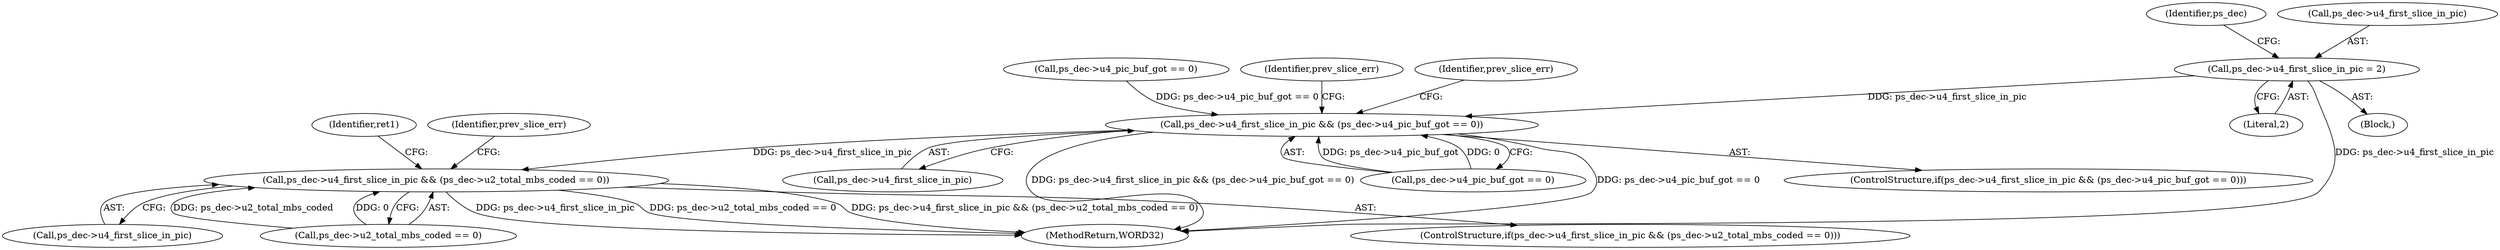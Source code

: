 digraph "0_Android_7109ce3f8f90a28ca9f0ee6e14f6ac5e414c62cf@pointer" {
"1000928" [label="(Call,ps_dec->u4_first_slice_in_pic = 2)"];
"1001510" [label="(Call,ps_dec->u4_first_slice_in_pic && (ps_dec->u4_pic_buf_got == 0))"];
"1001527" [label="(Call,ps_dec->u4_first_slice_in_pic && (ps_dec->u2_total_mbs_coded == 0))"];
"1001531" [label="(Call,ps_dec->u2_total_mbs_coded == 0)"];
"1000935" [label="(Identifier,ps_dec)"];
"1000928" [label="(Call,ps_dec->u4_first_slice_in_pic = 2)"];
"1001528" [label="(Call,ps_dec->u4_first_slice_in_pic)"];
"1001509" [label="(ControlStructure,if(ps_dec->u4_first_slice_in_pic && (ps_dec->u4_pic_buf_got == 0)))"];
"1001514" [label="(Call,ps_dec->u4_pic_buf_got == 0)"];
"1001537" [label="(Identifier,prev_slice_err)"];
"1001247" [label="(Call,ps_dec->u4_pic_buf_got == 0)"];
"1000929" [label="(Call,ps_dec->u4_first_slice_in_pic)"];
"1001510" [label="(Call,ps_dec->u4_first_slice_in_pic && (ps_dec->u4_pic_buf_got == 0))"];
"1000151" [label="(Block,)"];
"1002160" [label="(MethodReturn,WORD32)"];
"1001526" [label="(ControlStructure,if(ps_dec->u4_first_slice_in_pic && (ps_dec->u2_total_mbs_coded == 0)))"];
"1001524" [label="(Identifier,prev_slice_err)"];
"1001520" [label="(Identifier,prev_slice_err)"];
"1001511" [label="(Call,ps_dec->u4_first_slice_in_pic)"];
"1001540" [label="(Identifier,ret1)"];
"1000932" [label="(Literal,2)"];
"1001527" [label="(Call,ps_dec->u4_first_slice_in_pic && (ps_dec->u2_total_mbs_coded == 0))"];
"1000928" -> "1000151"  [label="AST: "];
"1000928" -> "1000932"  [label="CFG: "];
"1000929" -> "1000928"  [label="AST: "];
"1000932" -> "1000928"  [label="AST: "];
"1000935" -> "1000928"  [label="CFG: "];
"1000928" -> "1002160"  [label="DDG: ps_dec->u4_first_slice_in_pic"];
"1000928" -> "1001510"  [label="DDG: ps_dec->u4_first_slice_in_pic"];
"1001510" -> "1001509"  [label="AST: "];
"1001510" -> "1001511"  [label="CFG: "];
"1001510" -> "1001514"  [label="CFG: "];
"1001511" -> "1001510"  [label="AST: "];
"1001514" -> "1001510"  [label="AST: "];
"1001520" -> "1001510"  [label="CFG: "];
"1001524" -> "1001510"  [label="CFG: "];
"1001510" -> "1002160"  [label="DDG: ps_dec->u4_first_slice_in_pic && (ps_dec->u4_pic_buf_got == 0)"];
"1001510" -> "1002160"  [label="DDG: ps_dec->u4_pic_buf_got == 0"];
"1001514" -> "1001510"  [label="DDG: ps_dec->u4_pic_buf_got"];
"1001514" -> "1001510"  [label="DDG: 0"];
"1001247" -> "1001510"  [label="DDG: ps_dec->u4_pic_buf_got == 0"];
"1001510" -> "1001527"  [label="DDG: ps_dec->u4_first_slice_in_pic"];
"1001527" -> "1001526"  [label="AST: "];
"1001527" -> "1001528"  [label="CFG: "];
"1001527" -> "1001531"  [label="CFG: "];
"1001528" -> "1001527"  [label="AST: "];
"1001531" -> "1001527"  [label="AST: "];
"1001537" -> "1001527"  [label="CFG: "];
"1001540" -> "1001527"  [label="CFG: "];
"1001527" -> "1002160"  [label="DDG: ps_dec->u4_first_slice_in_pic"];
"1001527" -> "1002160"  [label="DDG: ps_dec->u2_total_mbs_coded == 0"];
"1001527" -> "1002160"  [label="DDG: ps_dec->u4_first_slice_in_pic && (ps_dec->u2_total_mbs_coded == 0)"];
"1001531" -> "1001527"  [label="DDG: ps_dec->u2_total_mbs_coded"];
"1001531" -> "1001527"  [label="DDG: 0"];
}
